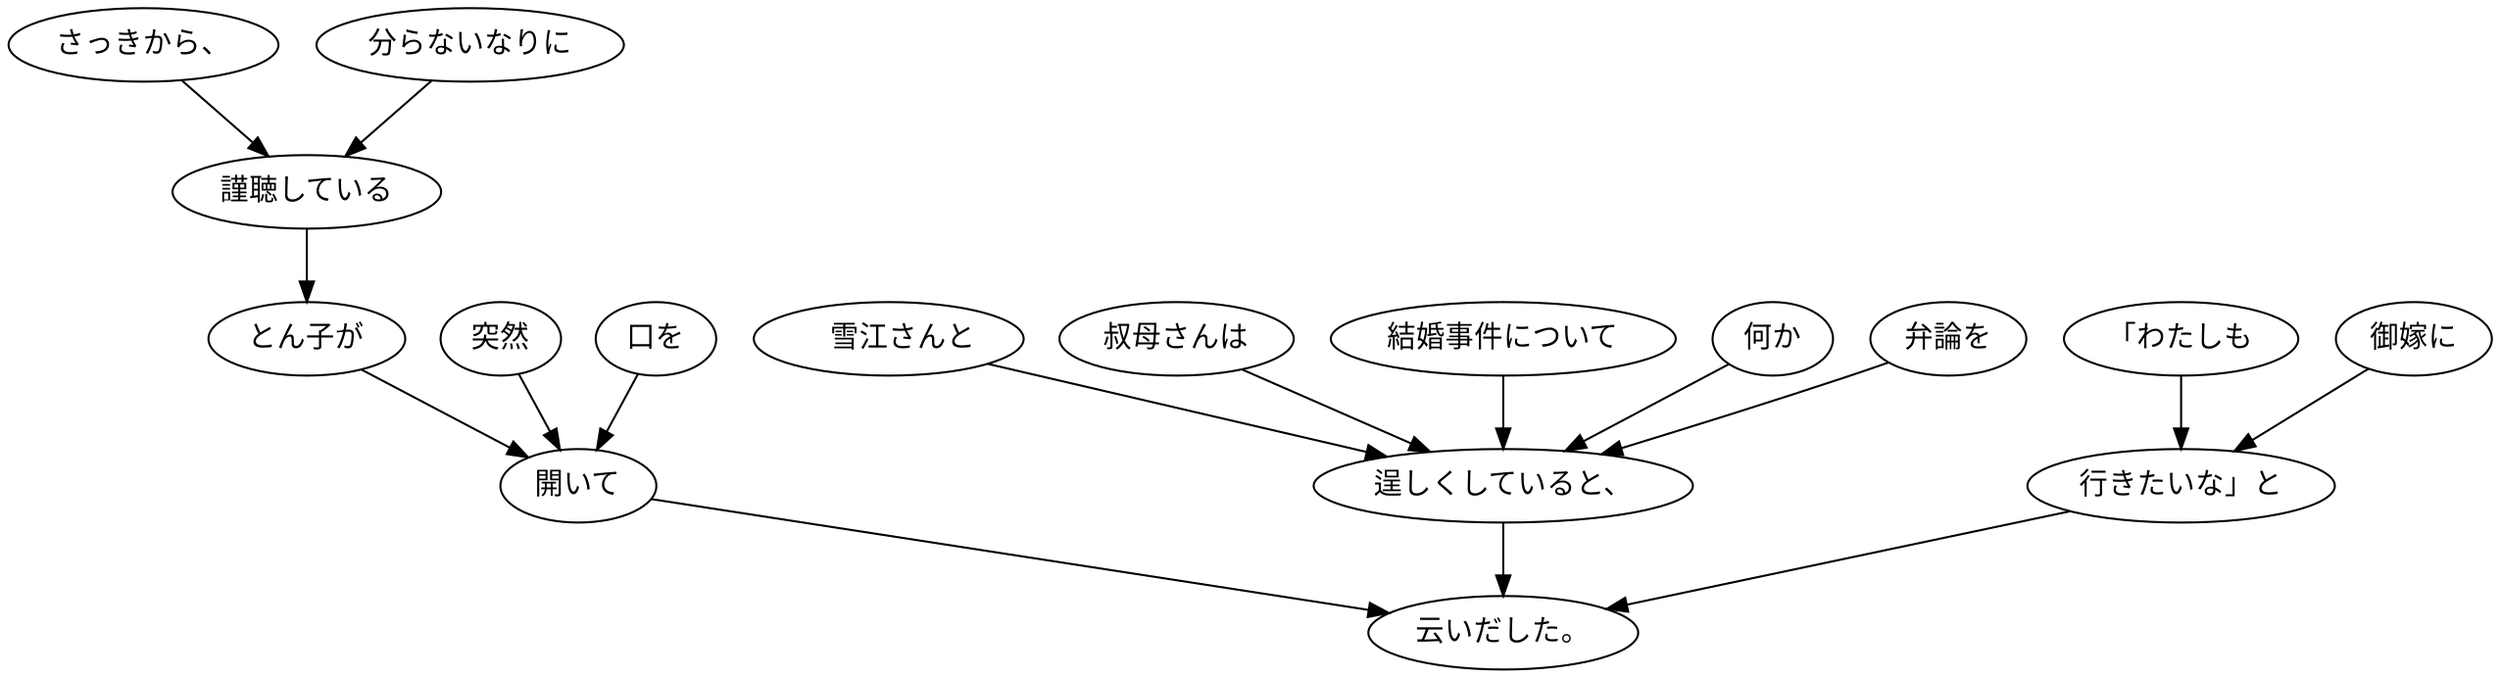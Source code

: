 digraph graph7009 {
	node0 [label="　雪江さんと"];
	node1 [label="叔母さんは"];
	node2 [label="結婚事件について"];
	node3 [label="何か"];
	node4 [label="弁論を"];
	node5 [label="逞しくしていると、"];
	node6 [label="さっきから、"];
	node7 [label="分らないなりに"];
	node8 [label="謹聴している"];
	node9 [label="とん子が"];
	node10 [label="突然"];
	node11 [label="口を"];
	node12 [label="開いて"];
	node13 [label="「わたしも"];
	node14 [label="御嫁に"];
	node15 [label="行きたいな」と"];
	node16 [label="云いだした。"];
	node0 -> node5;
	node1 -> node5;
	node2 -> node5;
	node3 -> node5;
	node4 -> node5;
	node5 -> node16;
	node6 -> node8;
	node7 -> node8;
	node8 -> node9;
	node9 -> node12;
	node10 -> node12;
	node11 -> node12;
	node12 -> node16;
	node13 -> node15;
	node14 -> node15;
	node15 -> node16;
}
